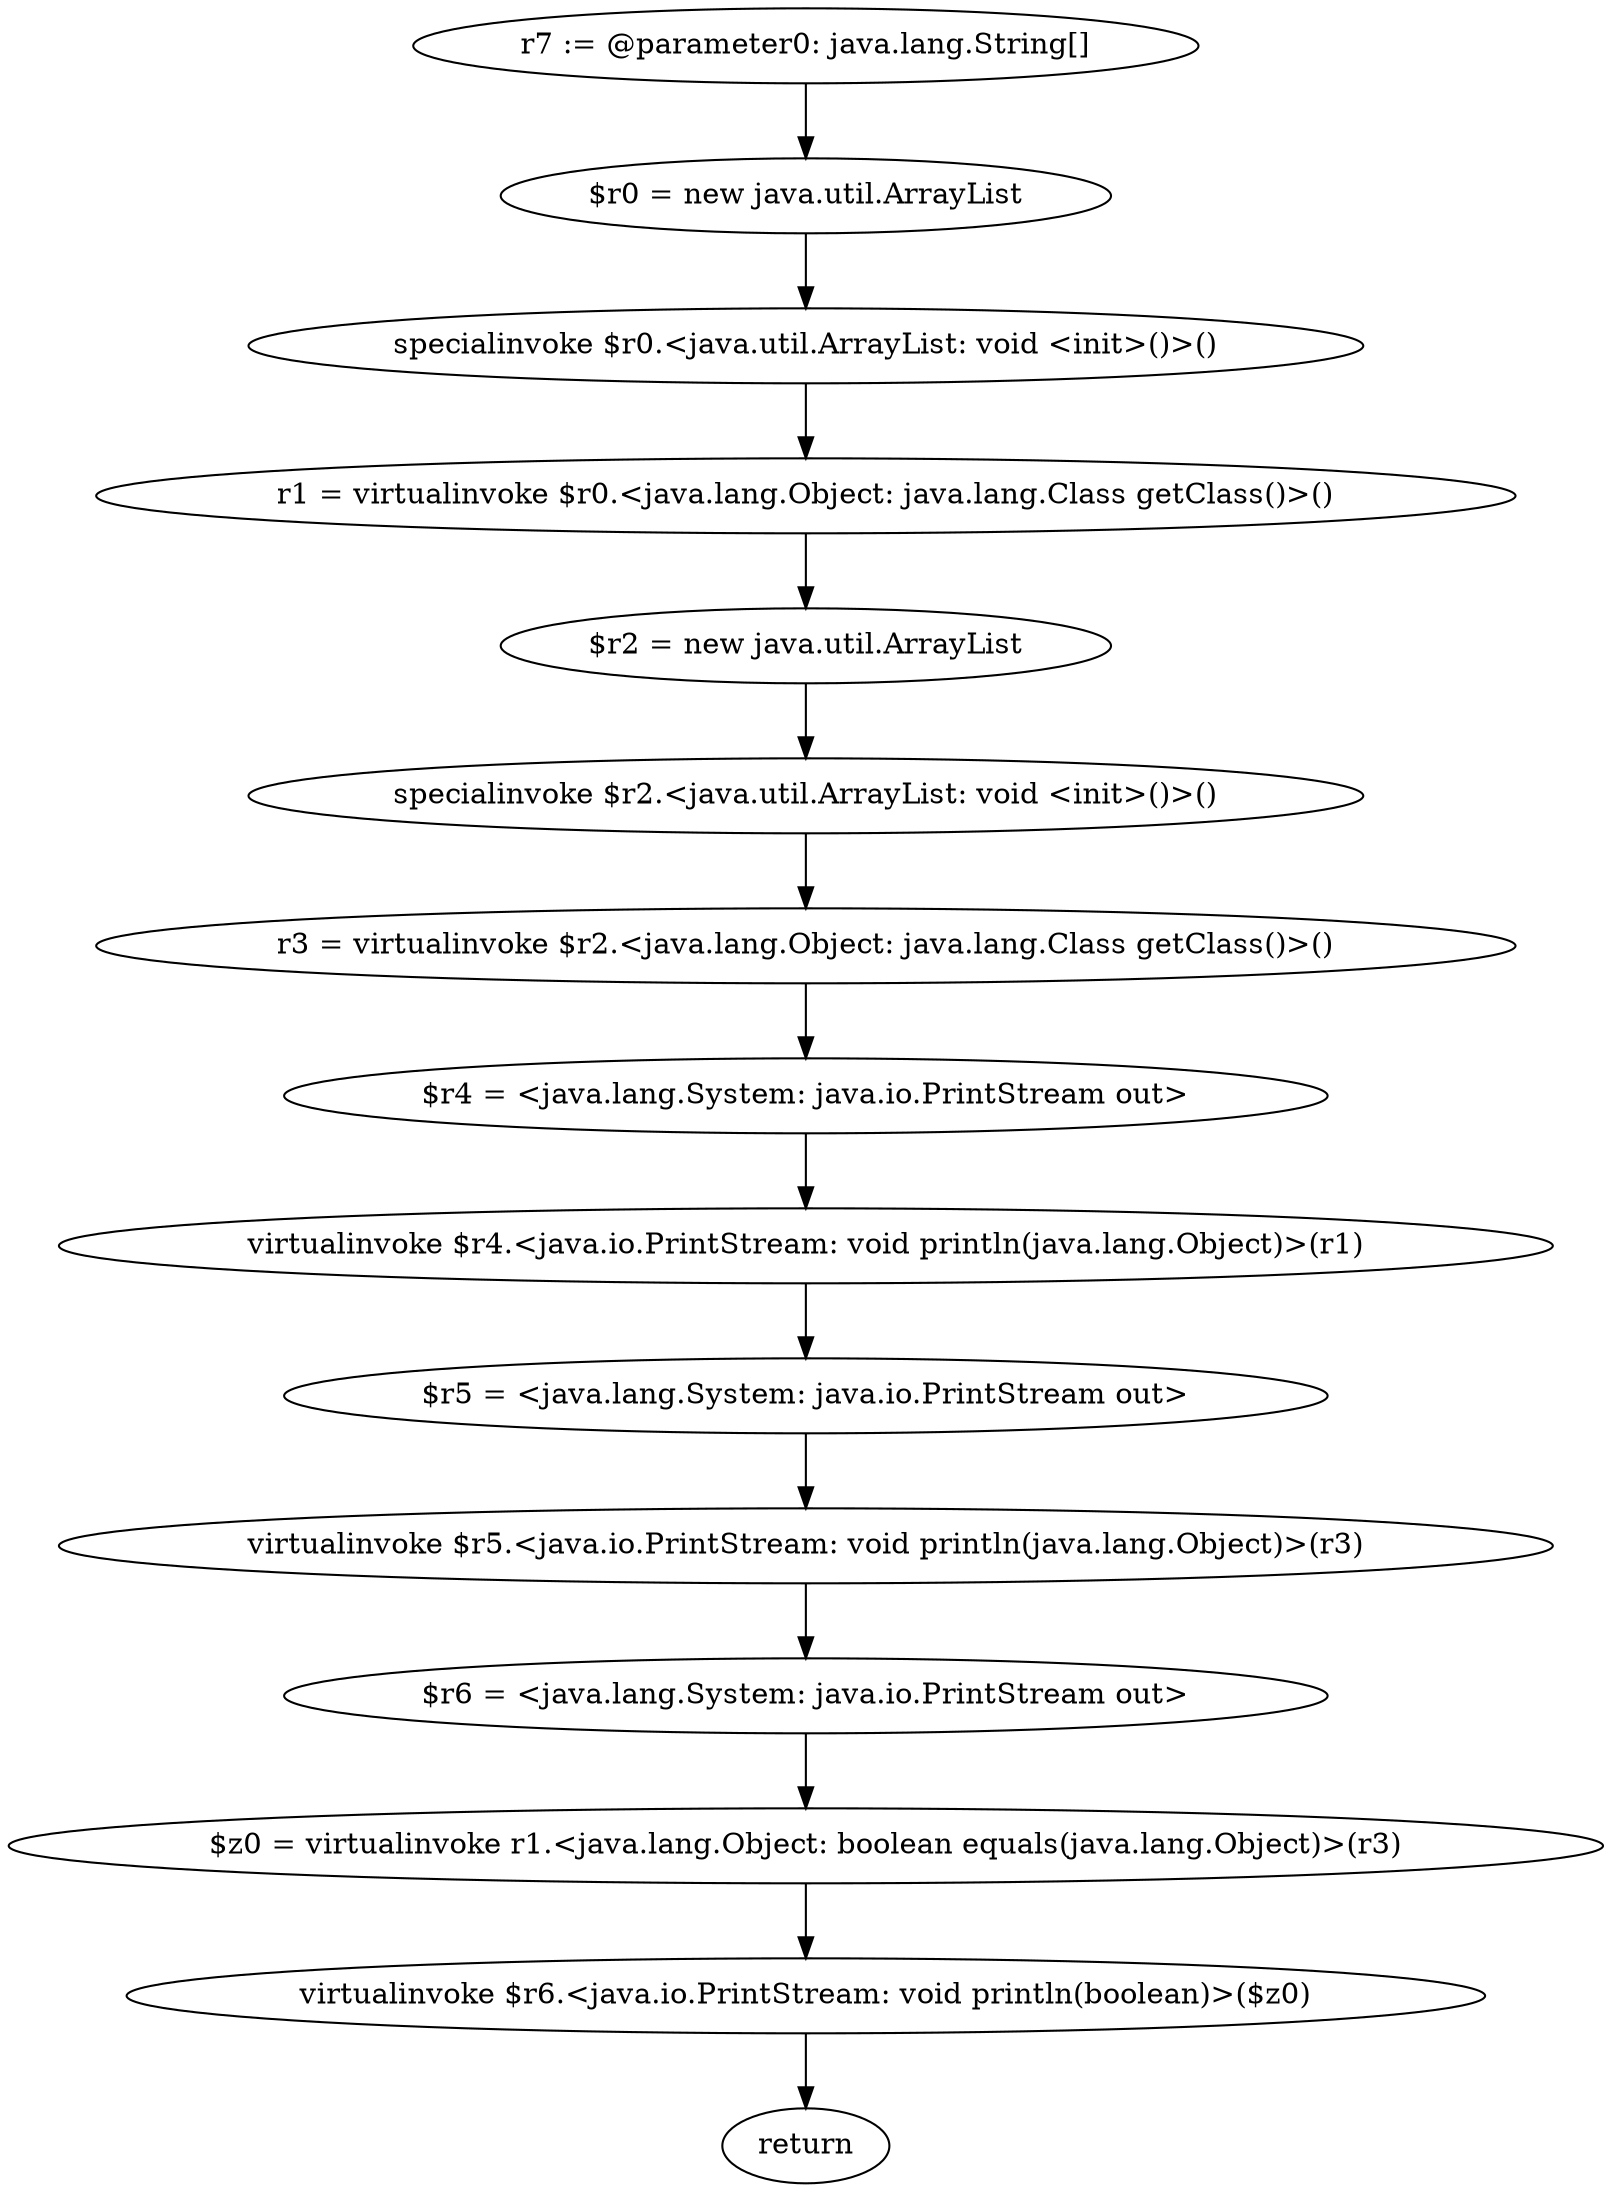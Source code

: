 digraph "unitGraph" {
    "r7 := @parameter0: java.lang.String[]"
    "$r0 = new java.util.ArrayList"
    "specialinvoke $r0.<java.util.ArrayList: void <init>()>()"
    "r1 = virtualinvoke $r0.<java.lang.Object: java.lang.Class getClass()>()"
    "$r2 = new java.util.ArrayList"
    "specialinvoke $r2.<java.util.ArrayList: void <init>()>()"
    "r3 = virtualinvoke $r2.<java.lang.Object: java.lang.Class getClass()>()"
    "$r4 = <java.lang.System: java.io.PrintStream out>"
    "virtualinvoke $r4.<java.io.PrintStream: void println(java.lang.Object)>(r1)"
    "$r5 = <java.lang.System: java.io.PrintStream out>"
    "virtualinvoke $r5.<java.io.PrintStream: void println(java.lang.Object)>(r3)"
    "$r6 = <java.lang.System: java.io.PrintStream out>"
    "$z0 = virtualinvoke r1.<java.lang.Object: boolean equals(java.lang.Object)>(r3)"
    "virtualinvoke $r6.<java.io.PrintStream: void println(boolean)>($z0)"
    "return"
    "r7 := @parameter0: java.lang.String[]"->"$r0 = new java.util.ArrayList";
    "$r0 = new java.util.ArrayList"->"specialinvoke $r0.<java.util.ArrayList: void <init>()>()";
    "specialinvoke $r0.<java.util.ArrayList: void <init>()>()"->"r1 = virtualinvoke $r0.<java.lang.Object: java.lang.Class getClass()>()";
    "r1 = virtualinvoke $r0.<java.lang.Object: java.lang.Class getClass()>()"->"$r2 = new java.util.ArrayList";
    "$r2 = new java.util.ArrayList"->"specialinvoke $r2.<java.util.ArrayList: void <init>()>()";
    "specialinvoke $r2.<java.util.ArrayList: void <init>()>()"->"r3 = virtualinvoke $r2.<java.lang.Object: java.lang.Class getClass()>()";
    "r3 = virtualinvoke $r2.<java.lang.Object: java.lang.Class getClass()>()"->"$r4 = <java.lang.System: java.io.PrintStream out>";
    "$r4 = <java.lang.System: java.io.PrintStream out>"->"virtualinvoke $r4.<java.io.PrintStream: void println(java.lang.Object)>(r1)";
    "virtualinvoke $r4.<java.io.PrintStream: void println(java.lang.Object)>(r1)"->"$r5 = <java.lang.System: java.io.PrintStream out>";
    "$r5 = <java.lang.System: java.io.PrintStream out>"->"virtualinvoke $r5.<java.io.PrintStream: void println(java.lang.Object)>(r3)";
    "virtualinvoke $r5.<java.io.PrintStream: void println(java.lang.Object)>(r3)"->"$r6 = <java.lang.System: java.io.PrintStream out>";
    "$r6 = <java.lang.System: java.io.PrintStream out>"->"$z0 = virtualinvoke r1.<java.lang.Object: boolean equals(java.lang.Object)>(r3)";
    "$z0 = virtualinvoke r1.<java.lang.Object: boolean equals(java.lang.Object)>(r3)"->"virtualinvoke $r6.<java.io.PrintStream: void println(boolean)>($z0)";
    "virtualinvoke $r6.<java.io.PrintStream: void println(boolean)>($z0)"->"return";
}
